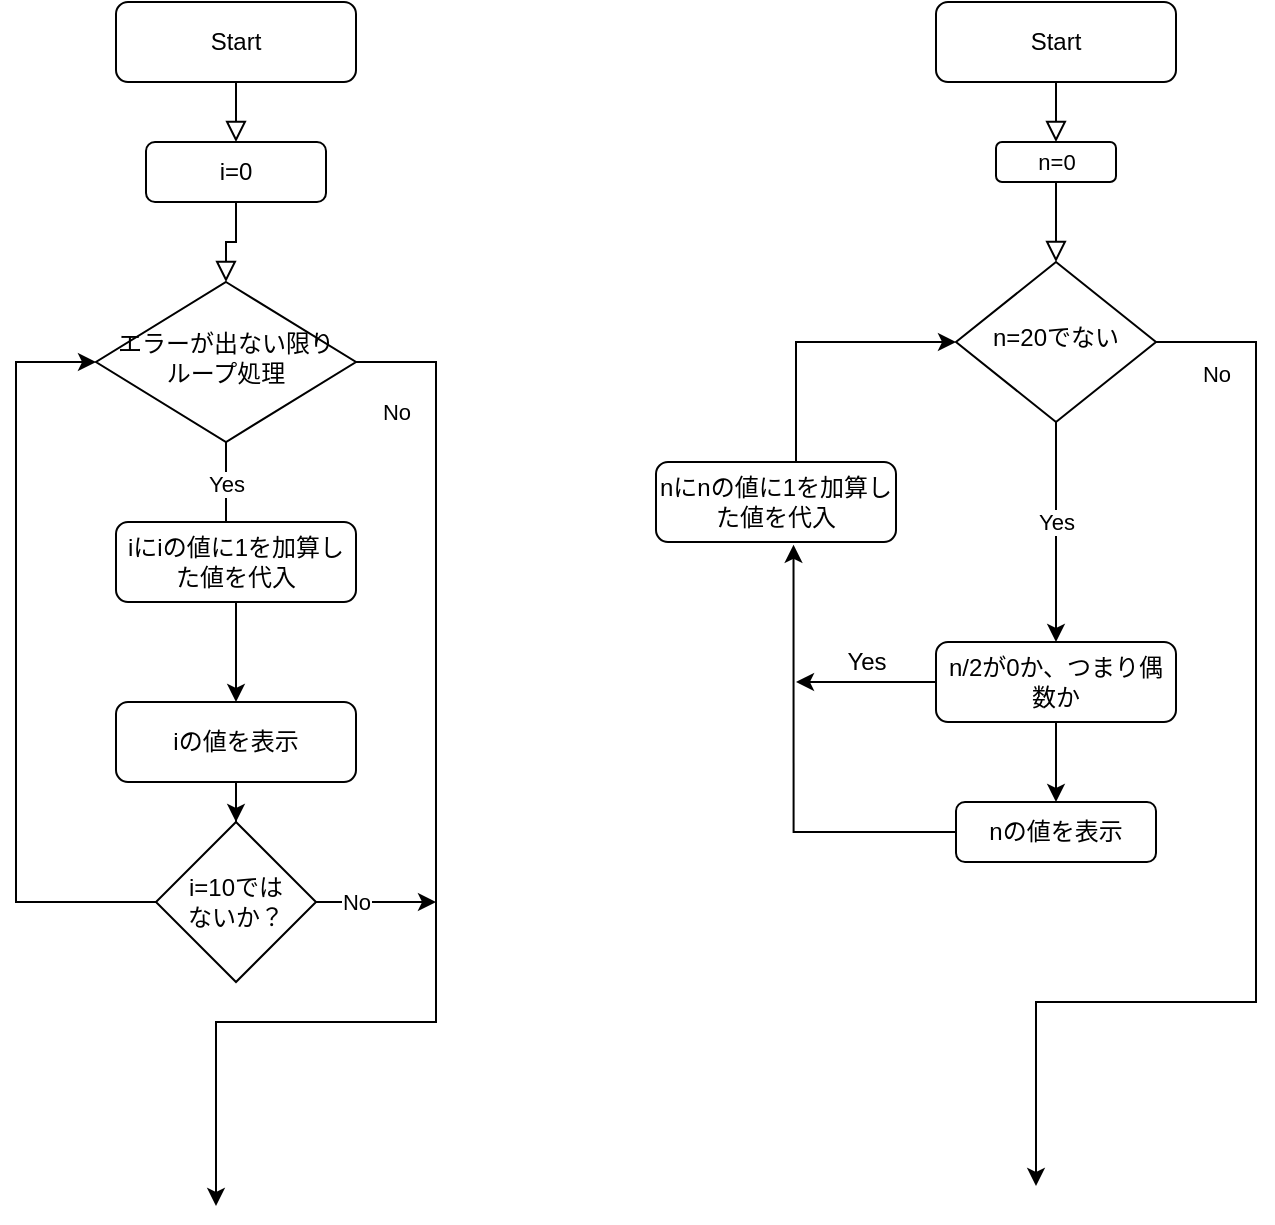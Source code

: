 <mxfile version="12.9.13" type="device"><diagram id="000McnePVd7bpdI_-Q6O" name="ページ1"><mxGraphModel dx="584" dy="534" grid="1" gridSize="10" guides="1" tooltips="1" connect="1" arrows="1" fold="1" page="1" pageScale="1" pageWidth="850" pageHeight="1100" math="0" shadow="0"><root><mxCell id="0"/><mxCell id="1" parent="0"/><mxCell id="j9jfTY0t19KvqN67w4T4-1" value="" style="rounded=0;html=1;jettySize=auto;orthogonalLoop=1;fontSize=11;endArrow=block;endFill=0;endSize=8;strokeWidth=1;shadow=0;labelBackgroundColor=none;edgeStyle=orthogonalEdgeStyle;" parent="1" source="j9jfTY0t19KvqN67w4T4-12" target="j9jfTY0t19KvqN67w4T4-7" edge="1"><mxGeometry relative="1" as="geometry"/></mxCell><mxCell id="j9jfTY0t19KvqN67w4T4-2" value="Start" style="rounded=1;whiteSpace=wrap;html=1;fontSize=12;glass=0;strokeWidth=1;shadow=0;" parent="1" vertex="1"><mxGeometry x="510" y="30" width="120" height="40" as="geometry"/></mxCell><mxCell id="j9jfTY0t19KvqN67w4T4-3" value="" style="edgeStyle=orthogonalEdgeStyle;rounded=0;orthogonalLoop=1;jettySize=auto;html=1;entryX=0.5;entryY=0;entryDx=0;entryDy=0;" parent="1" source="j9jfTY0t19KvqN67w4T4-7" target="j9jfTY0t19KvqN67w4T4-11" edge="1"><mxGeometry relative="1" as="geometry"><mxPoint x="570" y="320" as="targetPoint"/></mxGeometry></mxCell><mxCell id="j9jfTY0t19KvqN67w4T4-4" value="Yes" style="edgeLabel;html=1;align=center;verticalAlign=middle;resizable=0;points=[];" parent="j9jfTY0t19KvqN67w4T4-3" vertex="1" connectable="0"><mxGeometry x="-0.525" y="10" relative="1" as="geometry"><mxPoint x="-10" y="24" as="offset"/></mxGeometry></mxCell><mxCell id="j9jfTY0t19KvqN67w4T4-5" value="" style="edgeStyle=orthogonalEdgeStyle;rounded=0;orthogonalLoop=1;jettySize=auto;html=1;" parent="1" source="j9jfTY0t19KvqN67w4T4-7" edge="1"><mxGeometry relative="1" as="geometry"><mxPoint x="560" y="622" as="targetPoint"/><Array as="points"><mxPoint x="670" y="200"/><mxPoint x="670" y="530"/><mxPoint x="560" y="530"/></Array></mxGeometry></mxCell><mxCell id="j9jfTY0t19KvqN67w4T4-6" value="No" style="edgeLabel;html=1;align=center;verticalAlign=middle;resizable=0;points=[];" parent="j9jfTY0t19KvqN67w4T4-5" vertex="1" connectable="0"><mxGeometry x="-0.773" y="-46" relative="1" as="geometry"><mxPoint x="26" as="offset"/></mxGeometry></mxCell><mxCell id="j9jfTY0t19KvqN67w4T4-7" value="n=20でない" style="rhombus;whiteSpace=wrap;html=1;shadow=0;fontFamily=Helvetica;fontSize=12;align=center;strokeWidth=1;spacing=6;spacingTop=-4;" parent="1" vertex="1"><mxGeometry x="520" y="160" width="100" height="80" as="geometry"/></mxCell><mxCell id="j9jfTY0t19KvqN67w4T4-8" value="" style="edgeStyle=orthogonalEdgeStyle;rounded=0;orthogonalLoop=1;jettySize=auto;html=1;entryX=0;entryY=0.5;entryDx=0;entryDy=0;exitX=0;exitY=0.5;exitDx=0;exitDy=0;" parent="1" source="j9jfTY0t19KvqN67w4T4-18" target="j9jfTY0t19KvqN67w4T4-7" edge="1"><mxGeometry relative="1" as="geometry"><mxPoint x="470" y="200" as="targetPoint"/><Array as="points"><mxPoint x="440" y="200"/></Array><mxPoint x="530" y="470" as="sourcePoint"/></mxGeometry></mxCell><mxCell id="j9jfTY0t19KvqN67w4T4-9" value="" style="edgeStyle=orthogonalEdgeStyle;rounded=0;orthogonalLoop=1;jettySize=auto;html=1;" parent="1" source="j9jfTY0t19KvqN67w4T4-11" edge="1"><mxGeometry relative="1" as="geometry"><mxPoint x="570" y="430" as="targetPoint"/></mxGeometry></mxCell><mxCell id="j9jfTY0t19KvqN67w4T4-10" value="" style="edgeStyle=orthogonalEdgeStyle;rounded=0;orthogonalLoop=1;jettySize=auto;html=1;" parent="1" source="j9jfTY0t19KvqN67w4T4-11" edge="1"><mxGeometry relative="1" as="geometry"><mxPoint x="440" y="370" as="targetPoint"/></mxGeometry></mxCell><mxCell id="j9jfTY0t19KvqN67w4T4-11" value="n/2が0か、つまり偶数か" style="rounded=1;whiteSpace=wrap;html=1;fontSize=12;glass=0;strokeWidth=1;shadow=0;" parent="1" vertex="1"><mxGeometry x="510" y="350" width="120" height="40" as="geometry"/></mxCell><mxCell id="j9jfTY0t19KvqN67w4T4-12" value="" style="rounded=1;whiteSpace=wrap;html=1;" parent="1" vertex="1"><mxGeometry x="540" y="100" width="60" height="20" as="geometry"/></mxCell><mxCell id="j9jfTY0t19KvqN67w4T4-13" value="" style="rounded=0;html=1;jettySize=auto;orthogonalLoop=1;fontSize=11;endArrow=block;endFill=0;endSize=8;strokeWidth=1;shadow=0;labelBackgroundColor=none;edgeStyle=orthogonalEdgeStyle;" parent="1" source="j9jfTY0t19KvqN67w4T4-2" target="j9jfTY0t19KvqN67w4T4-12" edge="1"><mxGeometry relative="1" as="geometry"><mxPoint x="570" y="70" as="sourcePoint"/><mxPoint x="570" y="160" as="targetPoint"/></mxGeometry></mxCell><mxCell id="j9jfTY0t19KvqN67w4T4-14" value="n=0" style="edgeLabel;html=1;align=center;verticalAlign=middle;resizable=0;points=[];" parent="j9jfTY0t19KvqN67w4T4-13" vertex="1" connectable="0"><mxGeometry x="1" y="12" relative="1" as="geometry"><mxPoint x="-12" y="10" as="offset"/></mxGeometry></mxCell><mxCell id="j9jfTY0t19KvqN67w4T4-15" value="" style="edgeStyle=orthogonalEdgeStyle;rounded=0;orthogonalLoop=1;jettySize=auto;html=1;entryX=0.573;entryY=1.035;entryDx=0;entryDy=0;entryPerimeter=0;" parent="1" source="j9jfTY0t19KvqN67w4T4-16" target="j9jfTY0t19KvqN67w4T4-18" edge="1"><mxGeometry relative="1" as="geometry"><mxPoint x="440" y="445" as="targetPoint"/></mxGeometry></mxCell><mxCell id="j9jfTY0t19KvqN67w4T4-16" value="nの値を表示" style="rounded=1;whiteSpace=wrap;html=1;" parent="1" vertex="1"><mxGeometry x="520" y="430" width="100" height="30" as="geometry"/></mxCell><mxCell id="j9jfTY0t19KvqN67w4T4-17" value="Yes" style="text;html=1;align=center;verticalAlign=middle;resizable=0;points=[];autosize=1;" parent="1" vertex="1"><mxGeometry x="460" y="350" width="30" height="20" as="geometry"/></mxCell><mxCell id="j9jfTY0t19KvqN67w4T4-18" value="nにnの値に1を加算した値を代入" style="rounded=1;whiteSpace=wrap;html=1;fontSize=12;glass=0;strokeWidth=1;shadow=0;" parent="1" vertex="1"><mxGeometry x="370" y="260" width="120" height="40" as="geometry"/></mxCell><mxCell id="j9jfTY0t19KvqN67w4T4-19" value="" style="rounded=0;html=1;jettySize=auto;orthogonalLoop=1;fontSize=11;endArrow=block;endFill=0;endSize=8;strokeWidth=1;shadow=0;labelBackgroundColor=none;edgeStyle=orthogonalEdgeStyle;" parent="1" source="j9jfTY0t19KvqN67w4T4-34" target="j9jfTY0t19KvqN67w4T4-25" edge="1"><mxGeometry relative="1" as="geometry"/></mxCell><mxCell id="j9jfTY0t19KvqN67w4T4-20" value="Start" style="rounded=1;whiteSpace=wrap;html=1;fontSize=12;glass=0;strokeWidth=1;shadow=0;" parent="1" vertex="1"><mxGeometry x="100" y="30" width="120" height="40" as="geometry"/></mxCell><mxCell id="j9jfTY0t19KvqN67w4T4-21" value="" style="edgeStyle=orthogonalEdgeStyle;rounded=0;orthogonalLoop=1;jettySize=auto;html=1;" parent="1" source="j9jfTY0t19KvqN67w4T4-25" edge="1"><mxGeometry relative="1" as="geometry"><mxPoint x="160" y="330" as="targetPoint"/></mxGeometry></mxCell><mxCell id="j9jfTY0t19KvqN67w4T4-22" value="Yes" style="edgeLabel;html=1;align=center;verticalAlign=middle;resizable=0;points=[];" parent="j9jfTY0t19KvqN67w4T4-21" vertex="1" connectable="0"><mxGeometry x="-0.525" y="10" relative="1" as="geometry"><mxPoint x="-10" as="offset"/></mxGeometry></mxCell><mxCell id="j9jfTY0t19KvqN67w4T4-23" value="" style="edgeStyle=orthogonalEdgeStyle;rounded=0;orthogonalLoop=1;jettySize=auto;html=1;" parent="1" source="j9jfTY0t19KvqN67w4T4-25" edge="1"><mxGeometry relative="1" as="geometry"><mxPoint x="150" y="632" as="targetPoint"/><Array as="points"><mxPoint x="260" y="210"/><mxPoint x="260" y="540"/><mxPoint x="150" y="540"/></Array></mxGeometry></mxCell><mxCell id="j9jfTY0t19KvqN67w4T4-24" value="No" style="edgeLabel;html=1;align=center;verticalAlign=middle;resizable=0;points=[];" parent="j9jfTY0t19KvqN67w4T4-23" vertex="1" connectable="0"><mxGeometry x="-0.773" y="-46" relative="1" as="geometry"><mxPoint x="26" as="offset"/></mxGeometry></mxCell><mxCell id="j9jfTY0t19KvqN67w4T4-25" value="エラーが出ない限り&lt;br&gt;ループ処理" style="rhombus;whiteSpace=wrap;html=1;shadow=0;fontFamily=Helvetica;fontSize=12;align=center;strokeWidth=1;spacing=6;spacingTop=-4;" parent="1" vertex="1"><mxGeometry x="90" y="170" width="130" height="80" as="geometry"/></mxCell><mxCell id="j9jfTY0t19KvqN67w4T4-26" value="" style="edgeStyle=orthogonalEdgeStyle;rounded=0;orthogonalLoop=1;jettySize=auto;html=1;entryX=0;entryY=0.5;entryDx=0;entryDy=0;exitX=0;exitY=0.5;exitDx=0;exitDy=0;" parent="1" source="j9jfTY0t19KvqN67w4T4-33" target="j9jfTY0t19KvqN67w4T4-25" edge="1"><mxGeometry relative="1" as="geometry"><mxPoint x="60" y="210" as="targetPoint"/><Array as="points"><mxPoint x="50" y="480"/><mxPoint x="50" y="210"/></Array></mxGeometry></mxCell><mxCell id="j9jfTY0t19KvqN67w4T4-27" value="" style="edgeStyle=orthogonalEdgeStyle;rounded=0;orthogonalLoop=1;jettySize=auto;html=1;" parent="1" source="j9jfTY0t19KvqN67w4T4-28" target="j9jfTY0t19KvqN67w4T4-33" edge="1"><mxGeometry relative="1" as="geometry"/></mxCell><mxCell id="j9jfTY0t19KvqN67w4T4-28" value="iの値を表示" style="rounded=1;whiteSpace=wrap;html=1;fontSize=12;glass=0;strokeWidth=1;shadow=0;" parent="1" vertex="1"><mxGeometry x="100" y="380" width="120" height="40" as="geometry"/></mxCell><mxCell id="j9jfTY0t19KvqN67w4T4-29" value="" style="edgeStyle=orthogonalEdgeStyle;rounded=0;orthogonalLoop=1;jettySize=auto;html=1;" parent="1" source="j9jfTY0t19KvqN67w4T4-30" target="j9jfTY0t19KvqN67w4T4-28" edge="1"><mxGeometry relative="1" as="geometry"/></mxCell><mxCell id="j9jfTY0t19KvqN67w4T4-30" value="iにiの値に1を加算した値を代入" style="rounded=1;whiteSpace=wrap;html=1;fontSize=12;glass=0;strokeWidth=1;shadow=0;" parent="1" vertex="1"><mxGeometry x="100" y="290" width="120" height="40" as="geometry"/></mxCell><mxCell id="j9jfTY0t19KvqN67w4T4-31" value="" style="edgeStyle=none;rounded=0;orthogonalLoop=1;jettySize=auto;html=1;" parent="1" source="j9jfTY0t19KvqN67w4T4-33" edge="1"><mxGeometry relative="1" as="geometry"><mxPoint x="260" y="480" as="targetPoint"/></mxGeometry></mxCell><mxCell id="j9jfTY0t19KvqN67w4T4-32" value="No" style="edgeLabel;html=1;align=center;verticalAlign=middle;resizable=0;points=[];" parent="j9jfTY0t19KvqN67w4T4-31" vertex="1" connectable="0"><mxGeometry x="-0.573" y="12" relative="1" as="geometry"><mxPoint x="7" y="12" as="offset"/></mxGeometry></mxCell><mxCell id="j9jfTY0t19KvqN67w4T4-33" value="i=10では&lt;br&gt;ないか？" style="rhombus;whiteSpace=wrap;html=1;" parent="1" vertex="1"><mxGeometry x="120" y="440" width="80" height="80" as="geometry"/></mxCell><mxCell id="j9jfTY0t19KvqN67w4T4-34" value="i=0" style="rounded=1;whiteSpace=wrap;html=1;" parent="1" vertex="1"><mxGeometry x="115" y="100" width="90" height="30" as="geometry"/></mxCell><mxCell id="j9jfTY0t19KvqN67w4T4-35" value="" style="rounded=0;html=1;jettySize=auto;orthogonalLoop=1;fontSize=11;endArrow=block;endFill=0;endSize=8;strokeWidth=1;shadow=0;labelBackgroundColor=none;edgeStyle=orthogonalEdgeStyle;" parent="1" source="j9jfTY0t19KvqN67w4T4-20" target="j9jfTY0t19KvqN67w4T4-34" edge="1"><mxGeometry relative="1" as="geometry"><mxPoint x="160" y="70" as="sourcePoint"/><mxPoint x="160" y="170" as="targetPoint"/></mxGeometry></mxCell></root></mxGraphModel></diagram></mxfile>